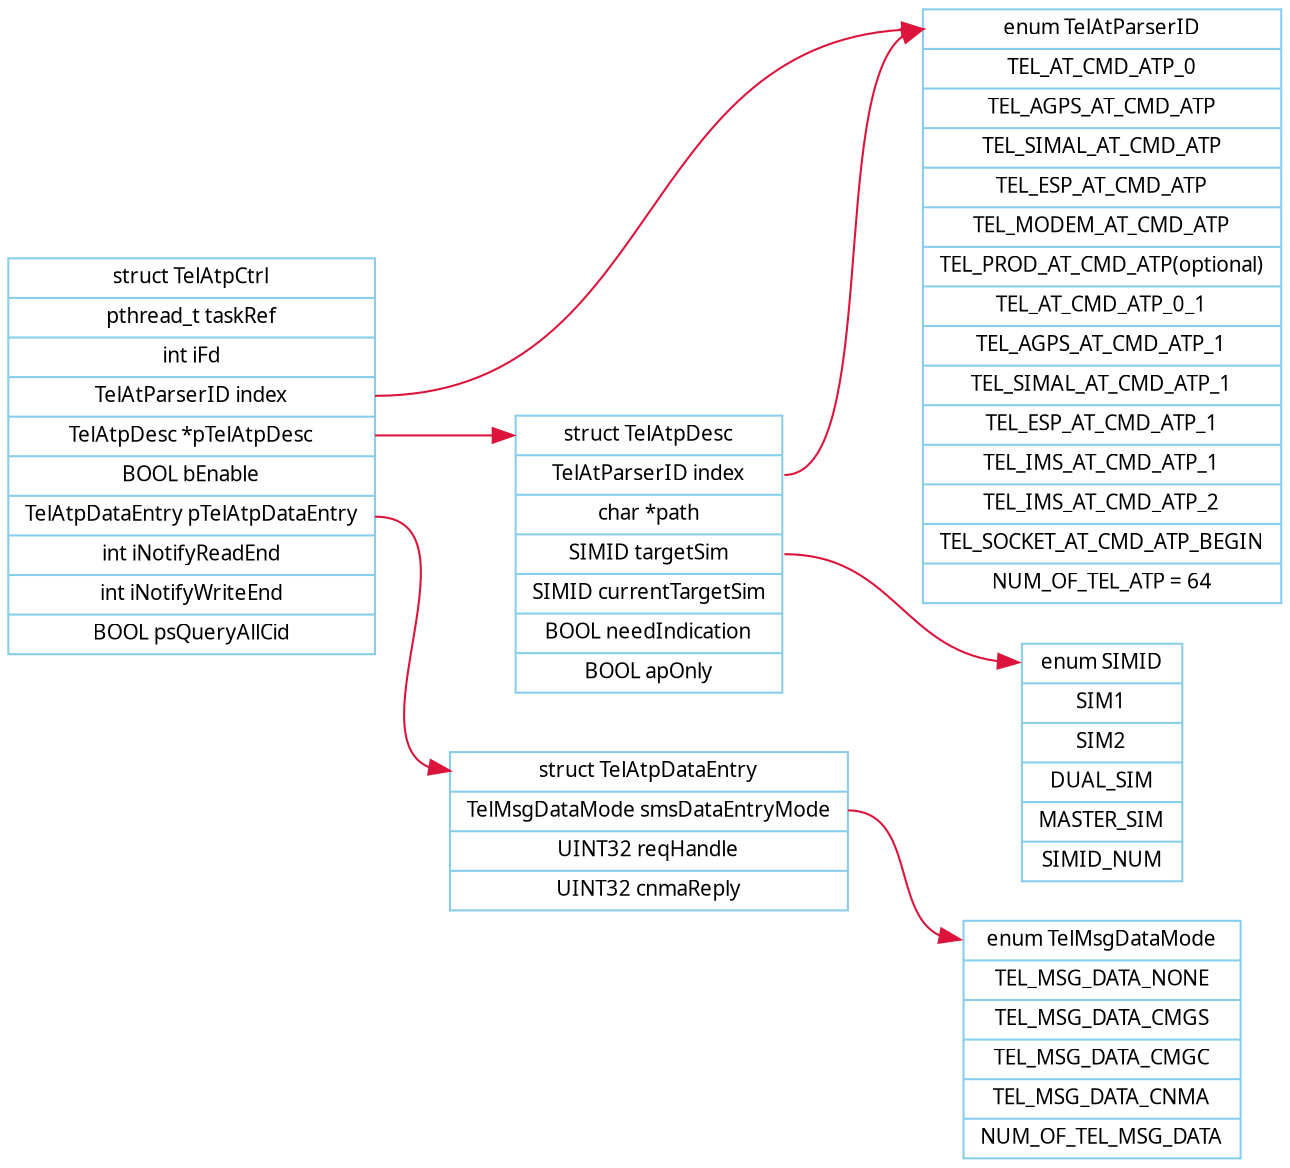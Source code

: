 digraph st2{
    fontname = "Verdana";
    fontsize = 10;
    rankdir = LR;
    node [fontname = "Verdana", fontsize = 10, color="skyblue", shape="record"];
    edge [fontname = "Verdana", fontsize = 10, color="crimson", style="solid"];

    TelAtpCtrl [label="{{<head>struct TelAtpCtrl|<f1>pthread_t taskRef|<f2>int iFd|<f3>TelAtParserID index|<f4>TelAtpDesc *pTelAtpDesc|<f5>BOOL bEnable|<f6>TelAtpDataEntry pTelAtpDataEntry|<f7>int iNotifyReadEnd|<f8>int iNotifyWriteEnd|<f9>BOOL psQueryAllCid}}"]
    TelAtpDesc [label="{{<head>struct TelAtpDesc|<f1>TelAtParserID index|<f2>char *path|<f3>SIMID targetSim|<f4>SIMID currentTargetSim|<f5>BOOL needIndication|<f6>BOOL apOnly}}"]
    TelAtpDataEntry [label="{{<head>struct TelAtpDataEntry|<f1>TelMsgDataMode smsDataEntryMode|<f2>UINT32 reqHandle|<f3>UINT32 cnmaReply}}"]

    TelAtParserID [label="{{<head>enum TelAtParserID|<f1>TEL_AT_CMD_ATP_0|<f2>TEL_AGPS_AT_CMD_ATP|<f3>TEL_SIMAL_AT_CMD_ATP|<f4>TEL_ESP_AT_CMD_ATP|<f5>TEL_MODEM_AT_CMD_ATP|<f6>TEL_PROD_AT_CMD_ATP(optional)|<f7>TEL_AT_CMD_ATP_0_1|<f8>TEL_AGPS_AT_CMD_ATP_1|<f9>TEL_SIMAL_AT_CMD_ATP_1|<f10>TEL_ESP_AT_CMD_ATP_1|<f11>TEL_IMS_AT_CMD_ATP_1|<f12>TEL_IMS_AT_CMD_ATP_2|<f13>TEL_SOCKET_AT_CMD_ATP_BEGIN|<f14>NUM_OF_TEL_ATP = 64}}"]
    TelMsgDataMode [label="{{<head>enum TelMsgDataMode|<f1>TEL_MSG_DATA_NONE|<f2>TEL_MSG_DATA_CMGS|<f3>TEL_MSG_DATA_CMGC|<f4>TEL_MSG_DATA_CNMA|<f5>NUM_OF_TEL_MSG_DATA}}"]
    SIMID [label="{{<head>enum SIMID|<f1>SIM1|<f2>SIM2|<f3>DUAL_SIM|<f4>MASTER_SIM|<f5>SIMID_NUM}}"]

    TelAtpCtrl:f3 -> TelAtParserID:head;
    TelAtpCtrl:f4 -> TelAtpDesc:head;
    TelAtpCtrl:f6 -> TelAtpDataEntry:head;
    TelAtpDesc:f1 -> TelAtParserID:head;
    TelAtpDesc:f3 -> SIMID:head;
    TelAtpDataEntry:f1 -> TelMsgDataMode:head;
}
